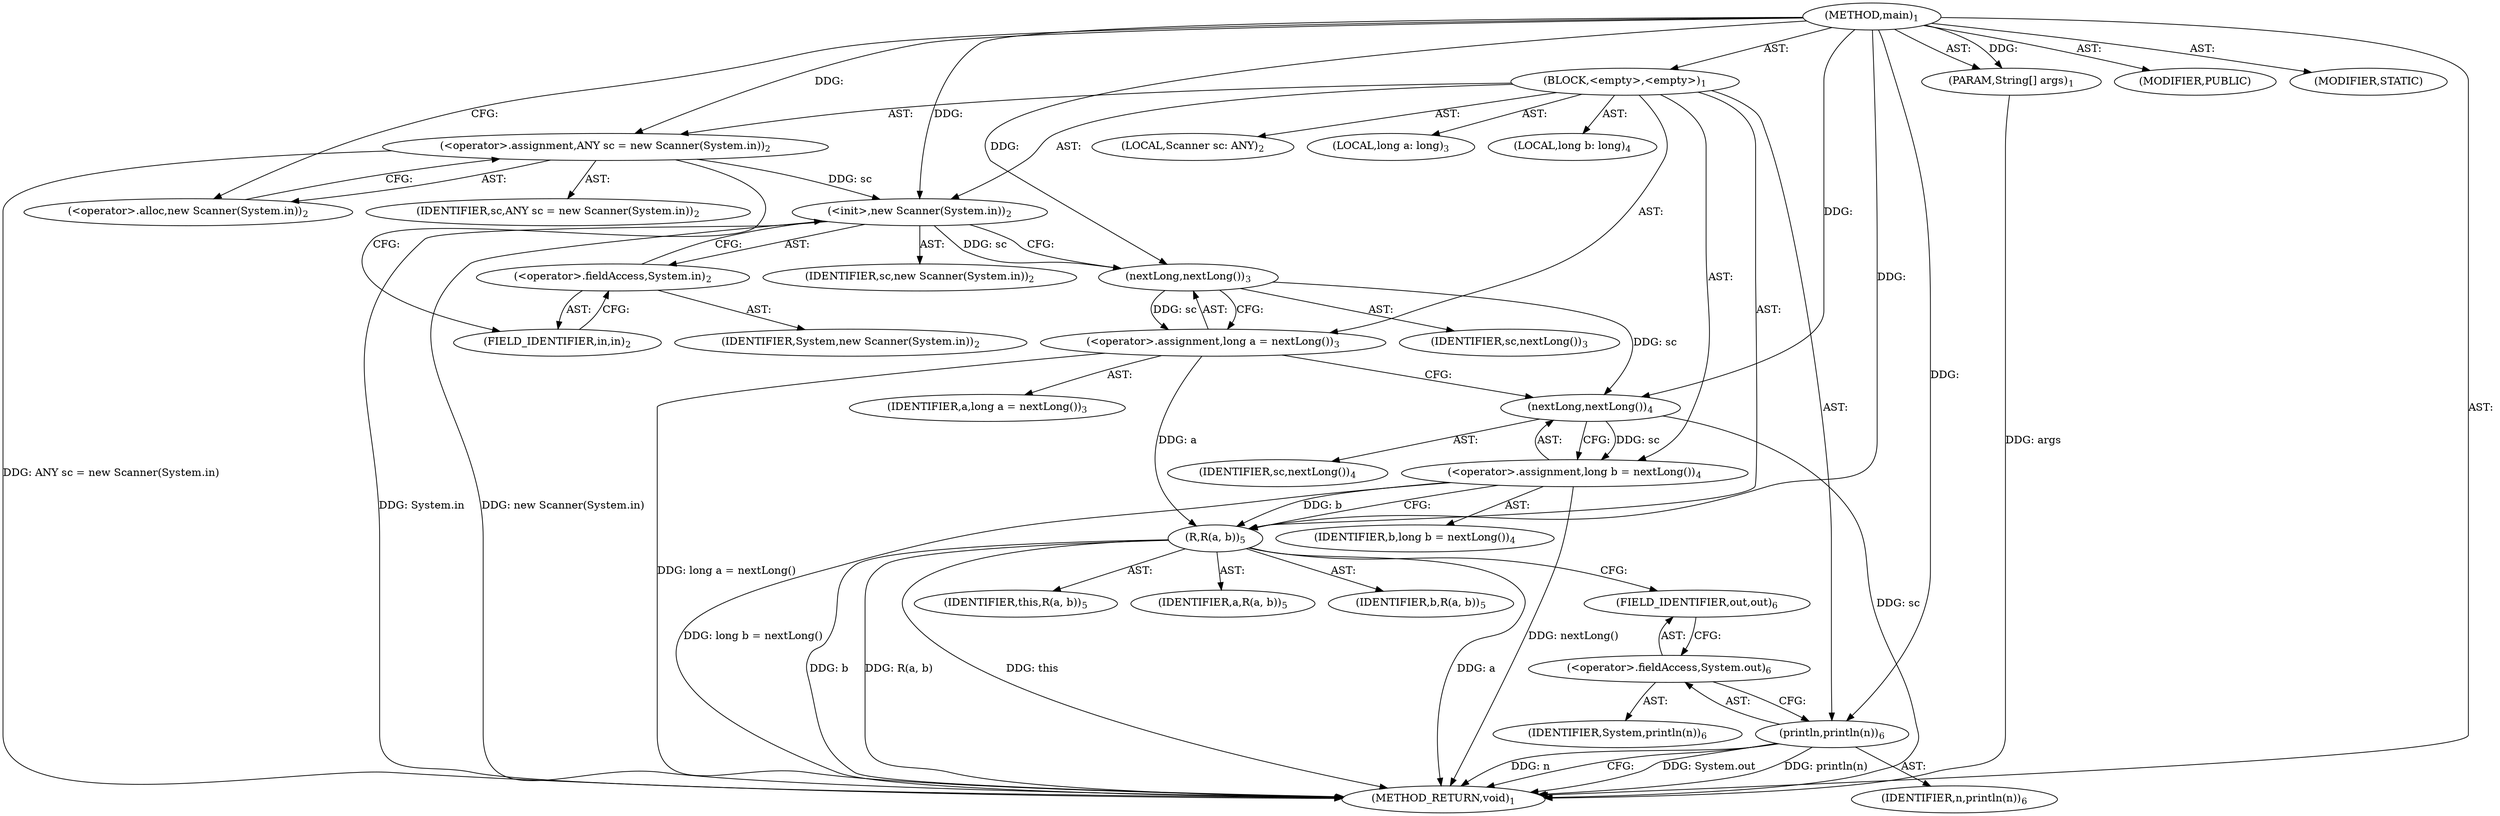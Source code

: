 digraph "main" {  
"19" [label = <(METHOD,main)<SUB>1</SUB>> ]
"20" [label = <(PARAM,String[] args)<SUB>1</SUB>> ]
"21" [label = <(BLOCK,&lt;empty&gt;,&lt;empty&gt;)<SUB>1</SUB>> ]
"4" [label = <(LOCAL,Scanner sc: ANY)<SUB>2</SUB>> ]
"22" [label = <(&lt;operator&gt;.assignment,ANY sc = new Scanner(System.in))<SUB>2</SUB>> ]
"23" [label = <(IDENTIFIER,sc,ANY sc = new Scanner(System.in))<SUB>2</SUB>> ]
"24" [label = <(&lt;operator&gt;.alloc,new Scanner(System.in))<SUB>2</SUB>> ]
"25" [label = <(&lt;init&gt;,new Scanner(System.in))<SUB>2</SUB>> ]
"3" [label = <(IDENTIFIER,sc,new Scanner(System.in))<SUB>2</SUB>> ]
"26" [label = <(&lt;operator&gt;.fieldAccess,System.in)<SUB>2</SUB>> ]
"27" [label = <(IDENTIFIER,System,new Scanner(System.in))<SUB>2</SUB>> ]
"28" [label = <(FIELD_IDENTIFIER,in,in)<SUB>2</SUB>> ]
"29" [label = <(LOCAL,long a: long)<SUB>3</SUB>> ]
"30" [label = <(&lt;operator&gt;.assignment,long a = nextLong())<SUB>3</SUB>> ]
"31" [label = <(IDENTIFIER,a,long a = nextLong())<SUB>3</SUB>> ]
"32" [label = <(nextLong,nextLong())<SUB>3</SUB>> ]
"33" [label = <(IDENTIFIER,sc,nextLong())<SUB>3</SUB>> ]
"34" [label = <(LOCAL,long b: long)<SUB>4</SUB>> ]
"35" [label = <(&lt;operator&gt;.assignment,long b = nextLong())<SUB>4</SUB>> ]
"36" [label = <(IDENTIFIER,b,long b = nextLong())<SUB>4</SUB>> ]
"37" [label = <(nextLong,nextLong())<SUB>4</SUB>> ]
"38" [label = <(IDENTIFIER,sc,nextLong())<SUB>4</SUB>> ]
"39" [label = <(R,R(a, b))<SUB>5</SUB>> ]
"40" [label = <(IDENTIFIER,this,R(a, b))<SUB>5</SUB>> ]
"41" [label = <(IDENTIFIER,a,R(a, b))<SUB>5</SUB>> ]
"42" [label = <(IDENTIFIER,b,R(a, b))<SUB>5</SUB>> ]
"43" [label = <(println,println(n))<SUB>6</SUB>> ]
"44" [label = <(&lt;operator&gt;.fieldAccess,System.out)<SUB>6</SUB>> ]
"45" [label = <(IDENTIFIER,System,println(n))<SUB>6</SUB>> ]
"46" [label = <(FIELD_IDENTIFIER,out,out)<SUB>6</SUB>> ]
"47" [label = <(IDENTIFIER,n,println(n))<SUB>6</SUB>> ]
"48" [label = <(MODIFIER,PUBLIC)> ]
"49" [label = <(MODIFIER,STATIC)> ]
"50" [label = <(METHOD_RETURN,void)<SUB>1</SUB>> ]
  "19" -> "20"  [ label = "AST: "] 
  "19" -> "21"  [ label = "AST: "] 
  "19" -> "48"  [ label = "AST: "] 
  "19" -> "49"  [ label = "AST: "] 
  "19" -> "50"  [ label = "AST: "] 
  "21" -> "4"  [ label = "AST: "] 
  "21" -> "22"  [ label = "AST: "] 
  "21" -> "25"  [ label = "AST: "] 
  "21" -> "29"  [ label = "AST: "] 
  "21" -> "30"  [ label = "AST: "] 
  "21" -> "34"  [ label = "AST: "] 
  "21" -> "35"  [ label = "AST: "] 
  "21" -> "39"  [ label = "AST: "] 
  "21" -> "43"  [ label = "AST: "] 
  "22" -> "23"  [ label = "AST: "] 
  "22" -> "24"  [ label = "AST: "] 
  "25" -> "3"  [ label = "AST: "] 
  "25" -> "26"  [ label = "AST: "] 
  "26" -> "27"  [ label = "AST: "] 
  "26" -> "28"  [ label = "AST: "] 
  "30" -> "31"  [ label = "AST: "] 
  "30" -> "32"  [ label = "AST: "] 
  "32" -> "33"  [ label = "AST: "] 
  "35" -> "36"  [ label = "AST: "] 
  "35" -> "37"  [ label = "AST: "] 
  "37" -> "38"  [ label = "AST: "] 
  "39" -> "40"  [ label = "AST: "] 
  "39" -> "41"  [ label = "AST: "] 
  "39" -> "42"  [ label = "AST: "] 
  "43" -> "44"  [ label = "AST: "] 
  "43" -> "47"  [ label = "AST: "] 
  "44" -> "45"  [ label = "AST: "] 
  "44" -> "46"  [ label = "AST: "] 
  "22" -> "28"  [ label = "CFG: "] 
  "25" -> "32"  [ label = "CFG: "] 
  "30" -> "37"  [ label = "CFG: "] 
  "35" -> "39"  [ label = "CFG: "] 
  "39" -> "46"  [ label = "CFG: "] 
  "43" -> "50"  [ label = "CFG: "] 
  "24" -> "22"  [ label = "CFG: "] 
  "26" -> "25"  [ label = "CFG: "] 
  "32" -> "30"  [ label = "CFG: "] 
  "37" -> "35"  [ label = "CFG: "] 
  "44" -> "43"  [ label = "CFG: "] 
  "28" -> "26"  [ label = "CFG: "] 
  "46" -> "44"  [ label = "CFG: "] 
  "19" -> "24"  [ label = "CFG: "] 
  "20" -> "50"  [ label = "DDG: args"] 
  "22" -> "50"  [ label = "DDG: ANY sc = new Scanner(System.in)"] 
  "25" -> "50"  [ label = "DDG: System.in"] 
  "25" -> "50"  [ label = "DDG: new Scanner(System.in)"] 
  "30" -> "50"  [ label = "DDG: long a = nextLong()"] 
  "37" -> "50"  [ label = "DDG: sc"] 
  "35" -> "50"  [ label = "DDG: nextLong()"] 
  "35" -> "50"  [ label = "DDG: long b = nextLong()"] 
  "39" -> "50"  [ label = "DDG: a"] 
  "39" -> "50"  [ label = "DDG: b"] 
  "39" -> "50"  [ label = "DDG: R(a, b)"] 
  "43" -> "50"  [ label = "DDG: System.out"] 
  "43" -> "50"  [ label = "DDG: println(n)"] 
  "39" -> "50"  [ label = "DDG: this"] 
  "43" -> "50"  [ label = "DDG: n"] 
  "19" -> "20"  [ label = "DDG: "] 
  "19" -> "22"  [ label = "DDG: "] 
  "32" -> "30"  [ label = "DDG: sc"] 
  "37" -> "35"  [ label = "DDG: sc"] 
  "22" -> "25"  [ label = "DDG: sc"] 
  "19" -> "25"  [ label = "DDG: "] 
  "19" -> "39"  [ label = "DDG: "] 
  "30" -> "39"  [ label = "DDG: a"] 
  "35" -> "39"  [ label = "DDG: b"] 
  "19" -> "43"  [ label = "DDG: "] 
  "25" -> "32"  [ label = "DDG: sc"] 
  "19" -> "32"  [ label = "DDG: "] 
  "32" -> "37"  [ label = "DDG: sc"] 
  "19" -> "37"  [ label = "DDG: "] 
}
